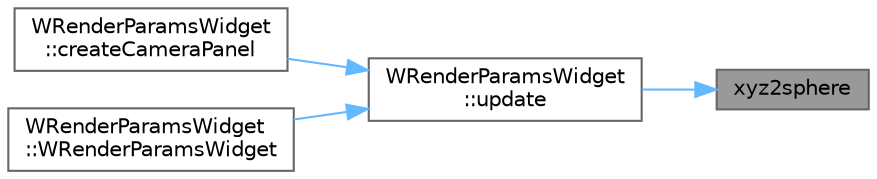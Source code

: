 digraph "xyz2sphere"
{
 // LATEX_PDF_SIZE
  bgcolor="transparent";
  edge [fontname=Helvetica,fontsize=10,labelfontname=Helvetica,labelfontsize=10];
  node [fontname=Helvetica,fontsize=10,shape=box,height=0.2,width=0.4];
  rankdir="RL";
  Node1 [id="Node000001",label="xyz2sphere",height=0.2,width=0.4,color="gray40", fillcolor="grey60", style="filled", fontcolor="black",tooltip=" "];
  Node1 -> Node2 [id="edge1_Node000001_Node000002",dir="back",color="steelblue1",style="solid",tooltip=" "];
  Node2 [id="Node000002",label="WRenderParamsWidget\l::update",height=0.2,width=0.4,color="grey40", fillcolor="white", style="filled",URL="$class_w_render_params_widget.html#a015ad92e4ba77084bb19de346e7c25dd",tooltip=" "];
  Node2 -> Node3 [id="edge2_Node000002_Node000003",dir="back",color="steelblue1",style="solid",tooltip=" "];
  Node3 [id="Node000003",label="WRenderParamsWidget\l::createCameraPanel",height=0.2,width=0.4,color="grey40", fillcolor="white", style="filled",URL="$class_w_render_params_widget.html#a123327683479bad1f09730e43646f62e",tooltip=" "];
  Node2 -> Node4 [id="edge3_Node000002_Node000004",dir="back",color="steelblue1",style="solid",tooltip=" "];
  Node4 [id="Node000004",label="WRenderParamsWidget\l::WRenderParamsWidget",height=0.2,width=0.4,color="grey40", fillcolor="white", style="filled",URL="$class_w_render_params_widget.html#a427b6cfa209aca25cc1350025f51606f",tooltip=" "];
}
